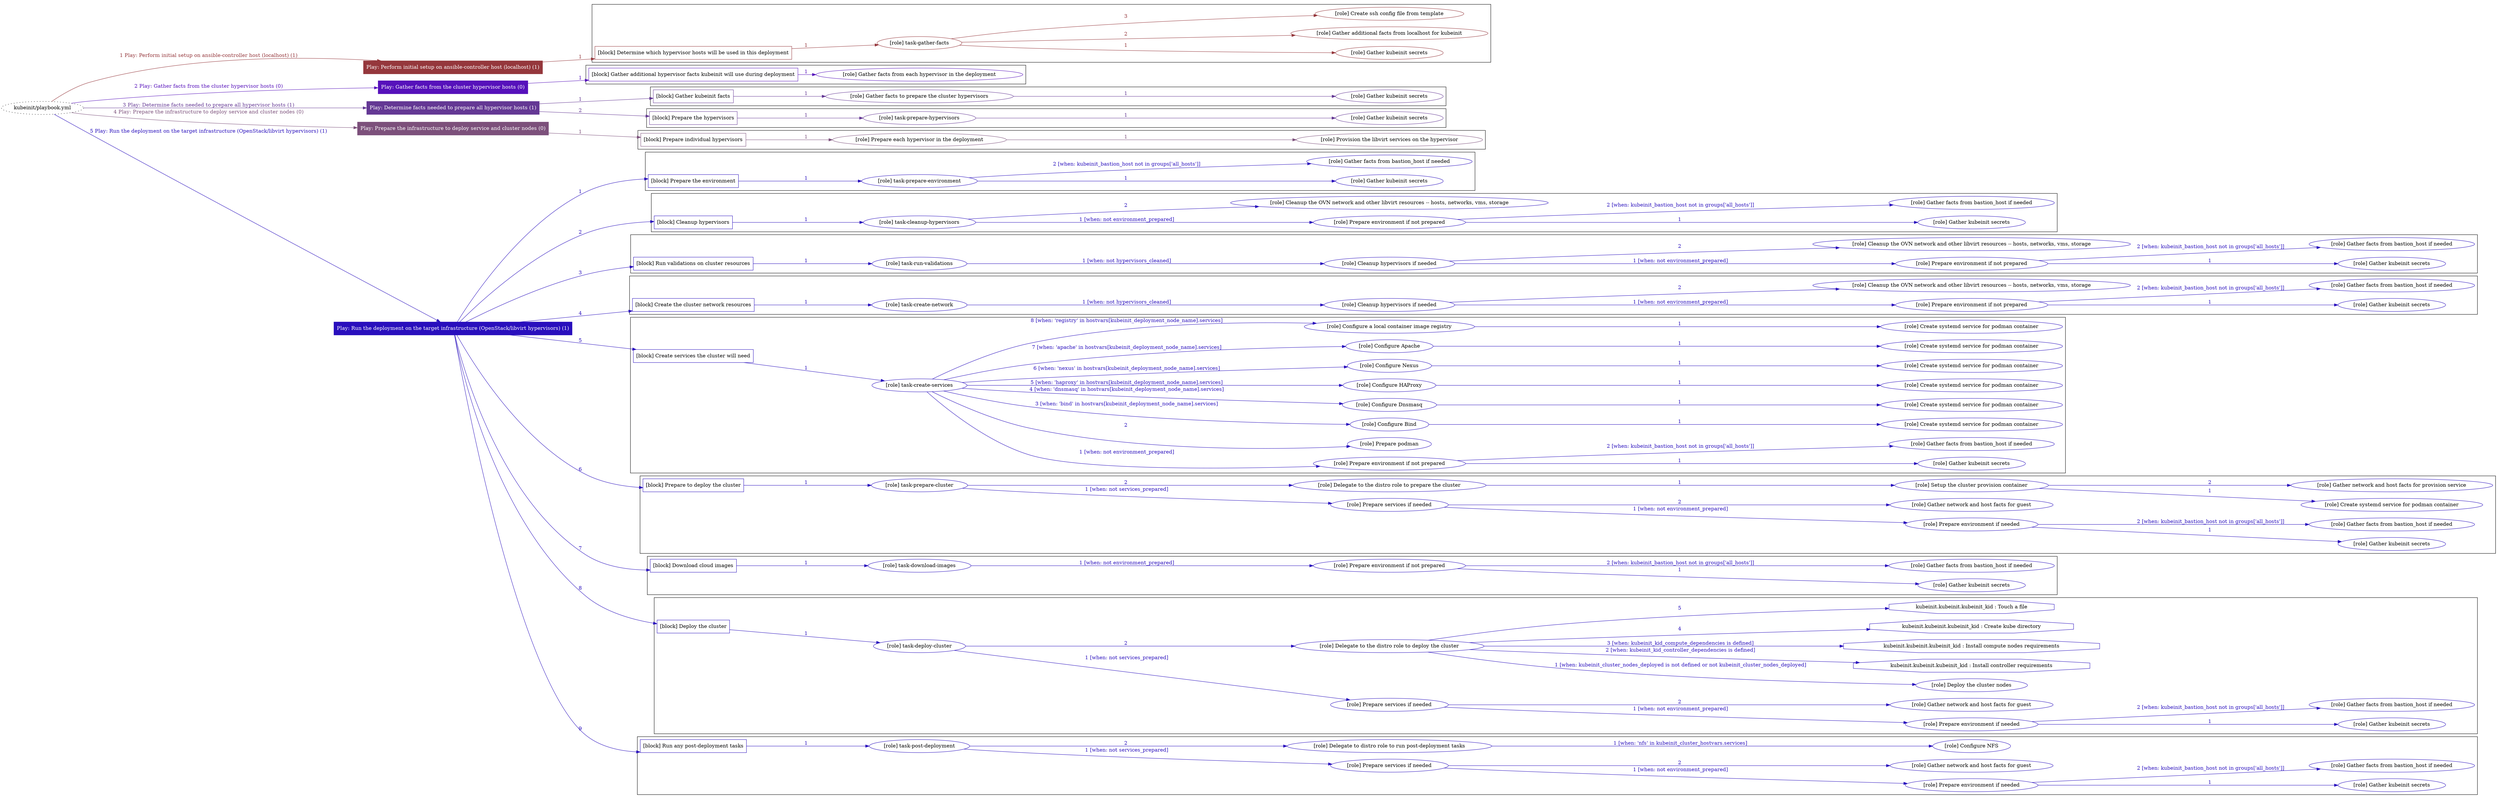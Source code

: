 digraph {
	graph [concentrate=true ordering=in rankdir=LR ratio=fill]
	edge [esep=5 sep=10]
	"kubeinit/playbook.yml" [URL="/home/runner/work/kubeinit/kubeinit/kubeinit/playbook.yml" id=playbook_0e7fdd89 style=dotted]
	"kubeinit/playbook.yml" -> play_ce9840db [label="1 Play: Perform initial setup on ansible-controller host (localhost) (1)" color="#95373c" fontcolor="#95373c" id=edge_play_ce9840db labeltooltip="1 Play: Perform initial setup on ansible-controller host (localhost) (1)" tooltip="1 Play: Perform initial setup on ansible-controller host (localhost) (1)"]
	subgraph "Play: Perform initial setup on ansible-controller host (localhost) (1)" {
		play_ce9840db [label="Play: Perform initial setup on ansible-controller host (localhost) (1)" URL="/home/runner/work/kubeinit/kubeinit/kubeinit/playbook.yml" color="#95373c" fontcolor="#ffffff" id=play_ce9840db shape=box style=filled tooltip=localhost]
		play_ce9840db -> block_038bc884 [label=1 color="#95373c" fontcolor="#95373c" id=edge_block_038bc884 labeltooltip=1 tooltip=1]
		subgraph cluster_block_038bc884 {
			block_038bc884 [label="[block] Determine which hypervisor hosts will be used in this deployment" URL="/home/runner/work/kubeinit/kubeinit/kubeinit/playbook.yml" color="#95373c" id=block_038bc884 labeltooltip="Determine which hypervisor hosts will be used in this deployment" shape=box tooltip="Determine which hypervisor hosts will be used in this deployment"]
			block_038bc884 -> role_2e3ab63a [label="1 " color="#95373c" fontcolor="#95373c" id=edge_role_2e3ab63a labeltooltip="1 " tooltip="1 "]
			subgraph "task-gather-facts" {
				role_2e3ab63a [label="[role] task-gather-facts" URL="/home/runner/work/kubeinit/kubeinit/kubeinit/playbook.yml" color="#95373c" id=role_2e3ab63a tooltip="task-gather-facts"]
				role_2e3ab63a -> role_9e5c3fc8 [label="1 " color="#95373c" fontcolor="#95373c" id=edge_role_9e5c3fc8 labeltooltip="1 " tooltip="1 "]
				subgraph "Gather kubeinit secrets" {
					role_9e5c3fc8 [label="[role] Gather kubeinit secrets" URL="/home/runner/.ansible/collections/ansible_collections/kubeinit/kubeinit/roles/kubeinit_prepare/tasks/build_hypervisors_group.yml" color="#95373c" id=role_9e5c3fc8 tooltip="Gather kubeinit secrets"]
				}
				role_2e3ab63a -> role_692aa4da [label="2 " color="#95373c" fontcolor="#95373c" id=edge_role_692aa4da labeltooltip="2 " tooltip="2 "]
				subgraph "Gather additional facts from localhost for kubeinit" {
					role_692aa4da [label="[role] Gather additional facts from localhost for kubeinit" URL="/home/runner/.ansible/collections/ansible_collections/kubeinit/kubeinit/roles/kubeinit_prepare/tasks/build_hypervisors_group.yml" color="#95373c" id=role_692aa4da tooltip="Gather additional facts from localhost for kubeinit"]
				}
				role_2e3ab63a -> role_f3de8fe1 [label="3 " color="#95373c" fontcolor="#95373c" id=edge_role_f3de8fe1 labeltooltip="3 " tooltip="3 "]
				subgraph "Create ssh config file from template" {
					role_f3de8fe1 [label="[role] Create ssh config file from template" URL="/home/runner/.ansible/collections/ansible_collections/kubeinit/kubeinit/roles/kubeinit_prepare/tasks/build_hypervisors_group.yml" color="#95373c" id=role_f3de8fe1 tooltip="Create ssh config file from template"]
				}
			}
		}
	}
	"kubeinit/playbook.yml" -> play_dde4ee4a [label="2 Play: Gather facts from the cluster hypervisor hosts (0)" color="#5611bb" fontcolor="#5611bb" id=edge_play_dde4ee4a labeltooltip="2 Play: Gather facts from the cluster hypervisor hosts (0)" tooltip="2 Play: Gather facts from the cluster hypervisor hosts (0)"]
	subgraph "Play: Gather facts from the cluster hypervisor hosts (0)" {
		play_dde4ee4a [label="Play: Gather facts from the cluster hypervisor hosts (0)" URL="/home/runner/work/kubeinit/kubeinit/kubeinit/playbook.yml" color="#5611bb" fontcolor="#ffffff" id=play_dde4ee4a shape=box style=filled tooltip="Play: Gather facts from the cluster hypervisor hosts (0)"]
		play_dde4ee4a -> block_18891cdc [label=1 color="#5611bb" fontcolor="#5611bb" id=edge_block_18891cdc labeltooltip=1 tooltip=1]
		subgraph cluster_block_18891cdc {
			block_18891cdc [label="[block] Gather additional hypervisor facts kubeinit will use during deployment" URL="/home/runner/work/kubeinit/kubeinit/kubeinit/playbook.yml" color="#5611bb" id=block_18891cdc labeltooltip="Gather additional hypervisor facts kubeinit will use during deployment" shape=box tooltip="Gather additional hypervisor facts kubeinit will use during deployment"]
			block_18891cdc -> role_dfb3ec17 [label="1 " color="#5611bb" fontcolor="#5611bb" id=edge_role_dfb3ec17 labeltooltip="1 " tooltip="1 "]
			subgraph "Gather facts from each hypervisor in the deployment" {
				role_dfb3ec17 [label="[role] Gather facts from each hypervisor in the deployment" URL="/home/runner/work/kubeinit/kubeinit/kubeinit/playbook.yml" color="#5611bb" id=role_dfb3ec17 tooltip="Gather facts from each hypervisor in the deployment"]
			}
		}
	}
	"kubeinit/playbook.yml" -> play_49fb9414 [label="3 Play: Determine facts needed to prepare all hypervisor hosts (1)" color="#643894" fontcolor="#643894" id=edge_play_49fb9414 labeltooltip="3 Play: Determine facts needed to prepare all hypervisor hosts (1)" tooltip="3 Play: Determine facts needed to prepare all hypervisor hosts (1)"]
	subgraph "Play: Determine facts needed to prepare all hypervisor hosts (1)" {
		play_49fb9414 [label="Play: Determine facts needed to prepare all hypervisor hosts (1)" URL="/home/runner/work/kubeinit/kubeinit/kubeinit/playbook.yml" color="#643894" fontcolor="#ffffff" id=play_49fb9414 shape=box style=filled tooltip=localhost]
		play_49fb9414 -> block_ccb55546 [label=1 color="#643894" fontcolor="#643894" id=edge_block_ccb55546 labeltooltip=1 tooltip=1]
		subgraph cluster_block_ccb55546 {
			block_ccb55546 [label="[block] Gather kubeinit facts" URL="/home/runner/work/kubeinit/kubeinit/kubeinit/playbook.yml" color="#643894" id=block_ccb55546 labeltooltip="Gather kubeinit facts" shape=box tooltip="Gather kubeinit facts"]
			block_ccb55546 -> role_16a7cd25 [label="1 " color="#643894" fontcolor="#643894" id=edge_role_16a7cd25 labeltooltip="1 " tooltip="1 "]
			subgraph "Gather facts to prepare the cluster hypervisors" {
				role_16a7cd25 [label="[role] Gather facts to prepare the cluster hypervisors" URL="/home/runner/work/kubeinit/kubeinit/kubeinit/playbook.yml" color="#643894" id=role_16a7cd25 tooltip="Gather facts to prepare the cluster hypervisors"]
				role_16a7cd25 -> role_ead79a5d [label="1 " color="#643894" fontcolor="#643894" id=edge_role_ead79a5d labeltooltip="1 " tooltip="1 "]
				subgraph "Gather kubeinit secrets" {
					role_ead79a5d [label="[role] Gather kubeinit secrets" URL="/home/runner/.ansible/collections/ansible_collections/kubeinit/kubeinit/roles/kubeinit_prepare/tasks/gather_kubeinit_facts.yml" color="#643894" id=role_ead79a5d tooltip="Gather kubeinit secrets"]
				}
			}
		}
		play_49fb9414 -> block_41b312c7 [label=2 color="#643894" fontcolor="#643894" id=edge_block_41b312c7 labeltooltip=2 tooltip=2]
		subgraph cluster_block_41b312c7 {
			block_41b312c7 [label="[block] Prepare the hypervisors" URL="/home/runner/work/kubeinit/kubeinit/kubeinit/playbook.yml" color="#643894" id=block_41b312c7 labeltooltip="Prepare the hypervisors" shape=box tooltip="Prepare the hypervisors"]
			block_41b312c7 -> role_a947ef65 [label="1 " color="#643894" fontcolor="#643894" id=edge_role_a947ef65 labeltooltip="1 " tooltip="1 "]
			subgraph "task-prepare-hypervisors" {
				role_a947ef65 [label="[role] task-prepare-hypervisors" URL="/home/runner/work/kubeinit/kubeinit/kubeinit/playbook.yml" color="#643894" id=role_a947ef65 tooltip="task-prepare-hypervisors"]
				role_a947ef65 -> role_cea3ef09 [label="1 " color="#643894" fontcolor="#643894" id=edge_role_cea3ef09 labeltooltip="1 " tooltip="1 "]
				subgraph "Gather kubeinit secrets" {
					role_cea3ef09 [label="[role] Gather kubeinit secrets" URL="/home/runner/.ansible/collections/ansible_collections/kubeinit/kubeinit/roles/kubeinit_prepare/tasks/gather_kubeinit_facts.yml" color="#643894" id=role_cea3ef09 tooltip="Gather kubeinit secrets"]
				}
			}
		}
	}
	"kubeinit/playbook.yml" -> play_df5c308a [label="4 Play: Prepare the infrastructure to deploy service and cluster nodes (0)" color="#7c507b" fontcolor="#7c507b" id=edge_play_df5c308a labeltooltip="4 Play: Prepare the infrastructure to deploy service and cluster nodes (0)" tooltip="4 Play: Prepare the infrastructure to deploy service and cluster nodes (0)"]
	subgraph "Play: Prepare the infrastructure to deploy service and cluster nodes (0)" {
		play_df5c308a [label="Play: Prepare the infrastructure to deploy service and cluster nodes (0)" URL="/home/runner/work/kubeinit/kubeinit/kubeinit/playbook.yml" color="#7c507b" fontcolor="#ffffff" id=play_df5c308a shape=box style=filled tooltip="Play: Prepare the infrastructure to deploy service and cluster nodes (0)"]
		play_df5c308a -> block_8eba6cd9 [label=1 color="#7c507b" fontcolor="#7c507b" id=edge_block_8eba6cd9 labeltooltip=1 tooltip=1]
		subgraph cluster_block_8eba6cd9 {
			block_8eba6cd9 [label="[block] Prepare individual hypervisors" URL="/home/runner/work/kubeinit/kubeinit/kubeinit/playbook.yml" color="#7c507b" id=block_8eba6cd9 labeltooltip="Prepare individual hypervisors" shape=box tooltip="Prepare individual hypervisors"]
			block_8eba6cd9 -> role_f0aabf99 [label="1 " color="#7c507b" fontcolor="#7c507b" id=edge_role_f0aabf99 labeltooltip="1 " tooltip="1 "]
			subgraph "Prepare each hypervisor in the deployment" {
				role_f0aabf99 [label="[role] Prepare each hypervisor in the deployment" URL="/home/runner/work/kubeinit/kubeinit/kubeinit/playbook.yml" color="#7c507b" id=role_f0aabf99 tooltip="Prepare each hypervisor in the deployment"]
				role_f0aabf99 -> role_755e9230 [label="1 " color="#7c507b" fontcolor="#7c507b" id=edge_role_755e9230 labeltooltip="1 " tooltip="1 "]
				subgraph "Provision the libvirt services on the hypervisor" {
					role_755e9230 [label="[role] Provision the libvirt services on the hypervisor" URL="/home/runner/.ansible/collections/ansible_collections/kubeinit/kubeinit/roles/kubeinit_prepare/tasks/prepare_hypervisor.yml" color="#7c507b" id=role_755e9230 tooltip="Provision the libvirt services on the hypervisor"]
				}
			}
		}
	}
	"kubeinit/playbook.yml" -> play_789fc04e [label="5 Play: Run the deployment on the target infrastructure (OpenStack/libvirt hypervisors) (1)" color="#290fbd" fontcolor="#290fbd" id=edge_play_789fc04e labeltooltip="5 Play: Run the deployment on the target infrastructure (OpenStack/libvirt hypervisors) (1)" tooltip="5 Play: Run the deployment on the target infrastructure (OpenStack/libvirt hypervisors) (1)"]
	subgraph "Play: Run the deployment on the target infrastructure (OpenStack/libvirt hypervisors) (1)" {
		play_789fc04e [label="Play: Run the deployment on the target infrastructure (OpenStack/libvirt hypervisors) (1)" URL="/home/runner/work/kubeinit/kubeinit/kubeinit/playbook.yml" color="#290fbd" fontcolor="#ffffff" id=play_789fc04e shape=box style=filled tooltip=localhost]
		play_789fc04e -> block_f512a07a [label=1 color="#290fbd" fontcolor="#290fbd" id=edge_block_f512a07a labeltooltip=1 tooltip=1]
		subgraph cluster_block_f512a07a {
			block_f512a07a [label="[block] Prepare the environment" URL="/home/runner/work/kubeinit/kubeinit/kubeinit/playbook.yml" color="#290fbd" id=block_f512a07a labeltooltip="Prepare the environment" shape=box tooltip="Prepare the environment"]
			block_f512a07a -> role_25c2e297 [label="1 " color="#290fbd" fontcolor="#290fbd" id=edge_role_25c2e297 labeltooltip="1 " tooltip="1 "]
			subgraph "task-prepare-environment" {
				role_25c2e297 [label="[role] task-prepare-environment" URL="/home/runner/work/kubeinit/kubeinit/kubeinit/playbook.yml" color="#290fbd" id=role_25c2e297 tooltip="task-prepare-environment"]
				role_25c2e297 -> role_2947b64b [label="1 " color="#290fbd" fontcolor="#290fbd" id=edge_role_2947b64b labeltooltip="1 " tooltip="1 "]
				subgraph "Gather kubeinit secrets" {
					role_2947b64b [label="[role] Gather kubeinit secrets" URL="/home/runner/.ansible/collections/ansible_collections/kubeinit/kubeinit/roles/kubeinit_prepare/tasks/gather_kubeinit_facts.yml" color="#290fbd" id=role_2947b64b tooltip="Gather kubeinit secrets"]
				}
				role_25c2e297 -> role_c6c95b49 [label="2 [when: kubeinit_bastion_host not in groups['all_hosts']]" color="#290fbd" fontcolor="#290fbd" id=edge_role_c6c95b49 labeltooltip="2 [when: kubeinit_bastion_host not in groups['all_hosts']]" tooltip="2 [when: kubeinit_bastion_host not in groups['all_hosts']]"]
				subgraph "Gather facts from bastion_host if needed" {
					role_c6c95b49 [label="[role] Gather facts from bastion_host if needed" URL="/home/runner/.ansible/collections/ansible_collections/kubeinit/kubeinit/roles/kubeinit_prepare/tasks/main.yml" color="#290fbd" id=role_c6c95b49 tooltip="Gather facts from bastion_host if needed"]
				}
			}
		}
		play_789fc04e -> block_6df08762 [label=2 color="#290fbd" fontcolor="#290fbd" id=edge_block_6df08762 labeltooltip=2 tooltip=2]
		subgraph cluster_block_6df08762 {
			block_6df08762 [label="[block] Cleanup hypervisors" URL="/home/runner/work/kubeinit/kubeinit/kubeinit/playbook.yml" color="#290fbd" id=block_6df08762 labeltooltip="Cleanup hypervisors" shape=box tooltip="Cleanup hypervisors"]
			block_6df08762 -> role_46ef256e [label="1 " color="#290fbd" fontcolor="#290fbd" id=edge_role_46ef256e labeltooltip="1 " tooltip="1 "]
			subgraph "task-cleanup-hypervisors" {
				role_46ef256e [label="[role] task-cleanup-hypervisors" URL="/home/runner/work/kubeinit/kubeinit/kubeinit/playbook.yml" color="#290fbd" id=role_46ef256e tooltip="task-cleanup-hypervisors"]
				role_46ef256e -> role_d79c7667 [label="1 [when: not environment_prepared]" color="#290fbd" fontcolor="#290fbd" id=edge_role_d79c7667 labeltooltip="1 [when: not environment_prepared]" tooltip="1 [when: not environment_prepared]"]
				subgraph "Prepare environment if not prepared" {
					role_d79c7667 [label="[role] Prepare environment if not prepared" URL="/home/runner/.ansible/collections/ansible_collections/kubeinit/kubeinit/roles/kubeinit_libvirt/tasks/cleanup_hypervisors.yml" color="#290fbd" id=role_d79c7667 tooltip="Prepare environment if not prepared"]
					role_d79c7667 -> role_ccd38ae7 [label="1 " color="#290fbd" fontcolor="#290fbd" id=edge_role_ccd38ae7 labeltooltip="1 " tooltip="1 "]
					subgraph "Gather kubeinit secrets" {
						role_ccd38ae7 [label="[role] Gather kubeinit secrets" URL="/home/runner/.ansible/collections/ansible_collections/kubeinit/kubeinit/roles/kubeinit_prepare/tasks/gather_kubeinit_facts.yml" color="#290fbd" id=role_ccd38ae7 tooltip="Gather kubeinit secrets"]
					}
					role_d79c7667 -> role_488a7a41 [label="2 [when: kubeinit_bastion_host not in groups['all_hosts']]" color="#290fbd" fontcolor="#290fbd" id=edge_role_488a7a41 labeltooltip="2 [when: kubeinit_bastion_host not in groups['all_hosts']]" tooltip="2 [when: kubeinit_bastion_host not in groups['all_hosts']]"]
					subgraph "Gather facts from bastion_host if needed" {
						role_488a7a41 [label="[role] Gather facts from bastion_host if needed" URL="/home/runner/.ansible/collections/ansible_collections/kubeinit/kubeinit/roles/kubeinit_prepare/tasks/main.yml" color="#290fbd" id=role_488a7a41 tooltip="Gather facts from bastion_host if needed"]
					}
				}
				role_46ef256e -> role_fbf685bd [label="2 " color="#290fbd" fontcolor="#290fbd" id=edge_role_fbf685bd labeltooltip="2 " tooltip="2 "]
				subgraph "Cleanup the OVN network and other libvirt resources -- hosts, networks, vms, storage" {
					role_fbf685bd [label="[role] Cleanup the OVN network and other libvirt resources -- hosts, networks, vms, storage" URL="/home/runner/.ansible/collections/ansible_collections/kubeinit/kubeinit/roles/kubeinit_libvirt/tasks/cleanup_hypervisors.yml" color="#290fbd" id=role_fbf685bd tooltip="Cleanup the OVN network and other libvirt resources -- hosts, networks, vms, storage"]
				}
			}
		}
		play_789fc04e -> block_4bc8ffe0 [label=3 color="#290fbd" fontcolor="#290fbd" id=edge_block_4bc8ffe0 labeltooltip=3 tooltip=3]
		subgraph cluster_block_4bc8ffe0 {
			block_4bc8ffe0 [label="[block] Run validations on cluster resources" URL="/home/runner/work/kubeinit/kubeinit/kubeinit/playbook.yml" color="#290fbd" id=block_4bc8ffe0 labeltooltip="Run validations on cluster resources" shape=box tooltip="Run validations on cluster resources"]
			block_4bc8ffe0 -> role_9d3c2a8e [label="1 " color="#290fbd" fontcolor="#290fbd" id=edge_role_9d3c2a8e labeltooltip="1 " tooltip="1 "]
			subgraph "task-run-validations" {
				role_9d3c2a8e [label="[role] task-run-validations" URL="/home/runner/work/kubeinit/kubeinit/kubeinit/playbook.yml" color="#290fbd" id=role_9d3c2a8e tooltip="task-run-validations"]
				role_9d3c2a8e -> role_76309ece [label="1 [when: not hypervisors_cleaned]" color="#290fbd" fontcolor="#290fbd" id=edge_role_76309ece labeltooltip="1 [when: not hypervisors_cleaned]" tooltip="1 [when: not hypervisors_cleaned]"]
				subgraph "Cleanup hypervisors if needed" {
					role_76309ece [label="[role] Cleanup hypervisors if needed" URL="/home/runner/.ansible/collections/ansible_collections/kubeinit/kubeinit/roles/kubeinit_validations/tasks/main.yml" color="#290fbd" id=role_76309ece tooltip="Cleanup hypervisors if needed"]
					role_76309ece -> role_74e6ea0f [label="1 [when: not environment_prepared]" color="#290fbd" fontcolor="#290fbd" id=edge_role_74e6ea0f labeltooltip="1 [when: not environment_prepared]" tooltip="1 [when: not environment_prepared]"]
					subgraph "Prepare environment if not prepared" {
						role_74e6ea0f [label="[role] Prepare environment if not prepared" URL="/home/runner/.ansible/collections/ansible_collections/kubeinit/kubeinit/roles/kubeinit_libvirt/tasks/cleanup_hypervisors.yml" color="#290fbd" id=role_74e6ea0f tooltip="Prepare environment if not prepared"]
						role_74e6ea0f -> role_68be5835 [label="1 " color="#290fbd" fontcolor="#290fbd" id=edge_role_68be5835 labeltooltip="1 " tooltip="1 "]
						subgraph "Gather kubeinit secrets" {
							role_68be5835 [label="[role] Gather kubeinit secrets" URL="/home/runner/.ansible/collections/ansible_collections/kubeinit/kubeinit/roles/kubeinit_prepare/tasks/gather_kubeinit_facts.yml" color="#290fbd" id=role_68be5835 tooltip="Gather kubeinit secrets"]
						}
						role_74e6ea0f -> role_b9a94018 [label="2 [when: kubeinit_bastion_host not in groups['all_hosts']]" color="#290fbd" fontcolor="#290fbd" id=edge_role_b9a94018 labeltooltip="2 [when: kubeinit_bastion_host not in groups['all_hosts']]" tooltip="2 [when: kubeinit_bastion_host not in groups['all_hosts']]"]
						subgraph "Gather facts from bastion_host if needed" {
							role_b9a94018 [label="[role] Gather facts from bastion_host if needed" URL="/home/runner/.ansible/collections/ansible_collections/kubeinit/kubeinit/roles/kubeinit_prepare/tasks/main.yml" color="#290fbd" id=role_b9a94018 tooltip="Gather facts from bastion_host if needed"]
						}
					}
					role_76309ece -> role_7dcc6cbb [label="2 " color="#290fbd" fontcolor="#290fbd" id=edge_role_7dcc6cbb labeltooltip="2 " tooltip="2 "]
					subgraph "Cleanup the OVN network and other libvirt resources -- hosts, networks, vms, storage" {
						role_7dcc6cbb [label="[role] Cleanup the OVN network and other libvirt resources -- hosts, networks, vms, storage" URL="/home/runner/.ansible/collections/ansible_collections/kubeinit/kubeinit/roles/kubeinit_libvirt/tasks/cleanup_hypervisors.yml" color="#290fbd" id=role_7dcc6cbb tooltip="Cleanup the OVN network and other libvirt resources -- hosts, networks, vms, storage"]
					}
				}
			}
		}
		play_789fc04e -> block_4ce0622e [label=4 color="#290fbd" fontcolor="#290fbd" id=edge_block_4ce0622e labeltooltip=4 tooltip=4]
		subgraph cluster_block_4ce0622e {
			block_4ce0622e [label="[block] Create the cluster network resources" URL="/home/runner/work/kubeinit/kubeinit/kubeinit/playbook.yml" color="#290fbd" id=block_4ce0622e labeltooltip="Create the cluster network resources" shape=box tooltip="Create the cluster network resources"]
			block_4ce0622e -> role_ea15f9d4 [label="1 " color="#290fbd" fontcolor="#290fbd" id=edge_role_ea15f9d4 labeltooltip="1 " tooltip="1 "]
			subgraph "task-create-network" {
				role_ea15f9d4 [label="[role] task-create-network" URL="/home/runner/work/kubeinit/kubeinit/kubeinit/playbook.yml" color="#290fbd" id=role_ea15f9d4 tooltip="task-create-network"]
				role_ea15f9d4 -> role_9e93ee6e [label="1 [when: not hypervisors_cleaned]" color="#290fbd" fontcolor="#290fbd" id=edge_role_9e93ee6e labeltooltip="1 [when: not hypervisors_cleaned]" tooltip="1 [when: not hypervisors_cleaned]"]
				subgraph "Cleanup hypervisors if needed" {
					role_9e93ee6e [label="[role] Cleanup hypervisors if needed" URL="/home/runner/.ansible/collections/ansible_collections/kubeinit/kubeinit/roles/kubeinit_libvirt/tasks/create_network.yml" color="#290fbd" id=role_9e93ee6e tooltip="Cleanup hypervisors if needed"]
					role_9e93ee6e -> role_6754db2e [label="1 [when: not environment_prepared]" color="#290fbd" fontcolor="#290fbd" id=edge_role_6754db2e labeltooltip="1 [when: not environment_prepared]" tooltip="1 [when: not environment_prepared]"]
					subgraph "Prepare environment if not prepared" {
						role_6754db2e [label="[role] Prepare environment if not prepared" URL="/home/runner/.ansible/collections/ansible_collections/kubeinit/kubeinit/roles/kubeinit_libvirt/tasks/cleanup_hypervisors.yml" color="#290fbd" id=role_6754db2e tooltip="Prepare environment if not prepared"]
						role_6754db2e -> role_c2c8178e [label="1 " color="#290fbd" fontcolor="#290fbd" id=edge_role_c2c8178e labeltooltip="1 " tooltip="1 "]
						subgraph "Gather kubeinit secrets" {
							role_c2c8178e [label="[role] Gather kubeinit secrets" URL="/home/runner/.ansible/collections/ansible_collections/kubeinit/kubeinit/roles/kubeinit_prepare/tasks/gather_kubeinit_facts.yml" color="#290fbd" id=role_c2c8178e tooltip="Gather kubeinit secrets"]
						}
						role_6754db2e -> role_bed6adff [label="2 [when: kubeinit_bastion_host not in groups['all_hosts']]" color="#290fbd" fontcolor="#290fbd" id=edge_role_bed6adff labeltooltip="2 [when: kubeinit_bastion_host not in groups['all_hosts']]" tooltip="2 [when: kubeinit_bastion_host not in groups['all_hosts']]"]
						subgraph "Gather facts from bastion_host if needed" {
							role_bed6adff [label="[role] Gather facts from bastion_host if needed" URL="/home/runner/.ansible/collections/ansible_collections/kubeinit/kubeinit/roles/kubeinit_prepare/tasks/main.yml" color="#290fbd" id=role_bed6adff tooltip="Gather facts from bastion_host if needed"]
						}
					}
					role_9e93ee6e -> role_4561728e [label="2 " color="#290fbd" fontcolor="#290fbd" id=edge_role_4561728e labeltooltip="2 " tooltip="2 "]
					subgraph "Cleanup the OVN network and other libvirt resources -- hosts, networks, vms, storage" {
						role_4561728e [label="[role] Cleanup the OVN network and other libvirt resources -- hosts, networks, vms, storage" URL="/home/runner/.ansible/collections/ansible_collections/kubeinit/kubeinit/roles/kubeinit_libvirt/tasks/cleanup_hypervisors.yml" color="#290fbd" id=role_4561728e tooltip="Cleanup the OVN network and other libvirt resources -- hosts, networks, vms, storage"]
					}
				}
			}
		}
		play_789fc04e -> block_3b61be27 [label=5 color="#290fbd" fontcolor="#290fbd" id=edge_block_3b61be27 labeltooltip=5 tooltip=5]
		subgraph cluster_block_3b61be27 {
			block_3b61be27 [label="[block] Create services the cluster will need" URL="/home/runner/work/kubeinit/kubeinit/kubeinit/playbook.yml" color="#290fbd" id=block_3b61be27 labeltooltip="Create services the cluster will need" shape=box tooltip="Create services the cluster will need"]
			block_3b61be27 -> role_59975689 [label="1 " color="#290fbd" fontcolor="#290fbd" id=edge_role_59975689 labeltooltip="1 " tooltip="1 "]
			subgraph "task-create-services" {
				role_59975689 [label="[role] task-create-services" URL="/home/runner/work/kubeinit/kubeinit/kubeinit/playbook.yml" color="#290fbd" id=role_59975689 tooltip="task-create-services"]
				role_59975689 -> role_4c6ecc6a [label="1 [when: not environment_prepared]" color="#290fbd" fontcolor="#290fbd" id=edge_role_4c6ecc6a labeltooltip="1 [when: not environment_prepared]" tooltip="1 [when: not environment_prepared]"]
				subgraph "Prepare environment if not prepared" {
					role_4c6ecc6a [label="[role] Prepare environment if not prepared" URL="/home/runner/.ansible/collections/ansible_collections/kubeinit/kubeinit/roles/kubeinit_services/tasks/main.yml" color="#290fbd" id=role_4c6ecc6a tooltip="Prepare environment if not prepared"]
					role_4c6ecc6a -> role_9a4f2fe4 [label="1 " color="#290fbd" fontcolor="#290fbd" id=edge_role_9a4f2fe4 labeltooltip="1 " tooltip="1 "]
					subgraph "Gather kubeinit secrets" {
						role_9a4f2fe4 [label="[role] Gather kubeinit secrets" URL="/home/runner/.ansible/collections/ansible_collections/kubeinit/kubeinit/roles/kubeinit_prepare/tasks/gather_kubeinit_facts.yml" color="#290fbd" id=role_9a4f2fe4 tooltip="Gather kubeinit secrets"]
					}
					role_4c6ecc6a -> role_c3e5bbe2 [label="2 [when: kubeinit_bastion_host not in groups['all_hosts']]" color="#290fbd" fontcolor="#290fbd" id=edge_role_c3e5bbe2 labeltooltip="2 [when: kubeinit_bastion_host not in groups['all_hosts']]" tooltip="2 [when: kubeinit_bastion_host not in groups['all_hosts']]"]
					subgraph "Gather facts from bastion_host if needed" {
						role_c3e5bbe2 [label="[role] Gather facts from bastion_host if needed" URL="/home/runner/.ansible/collections/ansible_collections/kubeinit/kubeinit/roles/kubeinit_prepare/tasks/main.yml" color="#290fbd" id=role_c3e5bbe2 tooltip="Gather facts from bastion_host if needed"]
					}
				}
				role_59975689 -> role_8fdb5624 [label="2 " color="#290fbd" fontcolor="#290fbd" id=edge_role_8fdb5624 labeltooltip="2 " tooltip="2 "]
				subgraph "Prepare podman" {
					role_8fdb5624 [label="[role] Prepare podman" URL="/home/runner/.ansible/collections/ansible_collections/kubeinit/kubeinit/roles/kubeinit_services/tasks/00_create_service_pod.yml" color="#290fbd" id=role_8fdb5624 tooltip="Prepare podman"]
				}
				role_59975689 -> role_35c25daa [label="3 [when: 'bind' in hostvars[kubeinit_deployment_node_name].services]" color="#290fbd" fontcolor="#290fbd" id=edge_role_35c25daa labeltooltip="3 [when: 'bind' in hostvars[kubeinit_deployment_node_name].services]" tooltip="3 [when: 'bind' in hostvars[kubeinit_deployment_node_name].services]"]
				subgraph "Configure Bind" {
					role_35c25daa [label="[role] Configure Bind" URL="/home/runner/.ansible/collections/ansible_collections/kubeinit/kubeinit/roles/kubeinit_services/tasks/start_services_containers.yml" color="#290fbd" id=role_35c25daa tooltip="Configure Bind"]
					role_35c25daa -> role_7f643dd6 [label="1 " color="#290fbd" fontcolor="#290fbd" id=edge_role_7f643dd6 labeltooltip="1 " tooltip="1 "]
					subgraph "Create systemd service for podman container" {
						role_7f643dd6 [label="[role] Create systemd service for podman container" URL="/home/runner/.ansible/collections/ansible_collections/kubeinit/kubeinit/roles/kubeinit_bind/tasks/main.yml" color="#290fbd" id=role_7f643dd6 tooltip="Create systemd service for podman container"]
					}
				}
				role_59975689 -> role_dba3a9d2 [label="4 [when: 'dnsmasq' in hostvars[kubeinit_deployment_node_name].services]" color="#290fbd" fontcolor="#290fbd" id=edge_role_dba3a9d2 labeltooltip="4 [when: 'dnsmasq' in hostvars[kubeinit_deployment_node_name].services]" tooltip="4 [when: 'dnsmasq' in hostvars[kubeinit_deployment_node_name].services]"]
				subgraph "Configure Dnsmasq" {
					role_dba3a9d2 [label="[role] Configure Dnsmasq" URL="/home/runner/.ansible/collections/ansible_collections/kubeinit/kubeinit/roles/kubeinit_services/tasks/start_services_containers.yml" color="#290fbd" id=role_dba3a9d2 tooltip="Configure Dnsmasq"]
					role_dba3a9d2 -> role_e23c28a6 [label="1 " color="#290fbd" fontcolor="#290fbd" id=edge_role_e23c28a6 labeltooltip="1 " tooltip="1 "]
					subgraph "Create systemd service for podman container" {
						role_e23c28a6 [label="[role] Create systemd service for podman container" URL="/home/runner/.ansible/collections/ansible_collections/kubeinit/kubeinit/roles/kubeinit_dnsmasq/tasks/main.yml" color="#290fbd" id=role_e23c28a6 tooltip="Create systemd service for podman container"]
					}
				}
				role_59975689 -> role_852ade78 [label="5 [when: 'haproxy' in hostvars[kubeinit_deployment_node_name].services]" color="#290fbd" fontcolor="#290fbd" id=edge_role_852ade78 labeltooltip="5 [when: 'haproxy' in hostvars[kubeinit_deployment_node_name].services]" tooltip="5 [when: 'haproxy' in hostvars[kubeinit_deployment_node_name].services]"]
				subgraph "Configure HAProxy" {
					role_852ade78 [label="[role] Configure HAProxy" URL="/home/runner/.ansible/collections/ansible_collections/kubeinit/kubeinit/roles/kubeinit_services/tasks/start_services_containers.yml" color="#290fbd" id=role_852ade78 tooltip="Configure HAProxy"]
					role_852ade78 -> role_4b323677 [label="1 " color="#290fbd" fontcolor="#290fbd" id=edge_role_4b323677 labeltooltip="1 " tooltip="1 "]
					subgraph "Create systemd service for podman container" {
						role_4b323677 [label="[role] Create systemd service for podman container" URL="/home/runner/.ansible/collections/ansible_collections/kubeinit/kubeinit/roles/kubeinit_haproxy/tasks/main.yml" color="#290fbd" id=role_4b323677 tooltip="Create systemd service for podman container"]
					}
				}
				role_59975689 -> role_6c1fb300 [label="6 [when: 'nexus' in hostvars[kubeinit_deployment_node_name].services]" color="#290fbd" fontcolor="#290fbd" id=edge_role_6c1fb300 labeltooltip="6 [when: 'nexus' in hostvars[kubeinit_deployment_node_name].services]" tooltip="6 [when: 'nexus' in hostvars[kubeinit_deployment_node_name].services]"]
				subgraph "Configure Nexus" {
					role_6c1fb300 [label="[role] Configure Nexus" URL="/home/runner/.ansible/collections/ansible_collections/kubeinit/kubeinit/roles/kubeinit_services/tasks/start_services_containers.yml" color="#290fbd" id=role_6c1fb300 tooltip="Configure Nexus"]
					role_6c1fb300 -> role_5f53c076 [label="1 " color="#290fbd" fontcolor="#290fbd" id=edge_role_5f53c076 labeltooltip="1 " tooltip="1 "]
					subgraph "Create systemd service for podman container" {
						role_5f53c076 [label="[role] Create systemd service for podman container" URL="/home/runner/.ansible/collections/ansible_collections/kubeinit/kubeinit/roles/kubeinit_nexus/tasks/main.yml" color="#290fbd" id=role_5f53c076 tooltip="Create systemd service for podman container"]
					}
				}
				role_59975689 -> role_9606a1de [label="7 [when: 'apache' in hostvars[kubeinit_deployment_node_name].services]" color="#290fbd" fontcolor="#290fbd" id=edge_role_9606a1de labeltooltip="7 [when: 'apache' in hostvars[kubeinit_deployment_node_name].services]" tooltip="7 [when: 'apache' in hostvars[kubeinit_deployment_node_name].services]"]
				subgraph "Configure Apache" {
					role_9606a1de [label="[role] Configure Apache" URL="/home/runner/.ansible/collections/ansible_collections/kubeinit/kubeinit/roles/kubeinit_services/tasks/start_services_containers.yml" color="#290fbd" id=role_9606a1de tooltip="Configure Apache"]
					role_9606a1de -> role_e2c1468d [label="1 " color="#290fbd" fontcolor="#290fbd" id=edge_role_e2c1468d labeltooltip="1 " tooltip="1 "]
					subgraph "Create systemd service for podman container" {
						role_e2c1468d [label="[role] Create systemd service for podman container" URL="/home/runner/.ansible/collections/ansible_collections/kubeinit/kubeinit/roles/kubeinit_apache/tasks/main.yml" color="#290fbd" id=role_e2c1468d tooltip="Create systemd service for podman container"]
					}
				}
				role_59975689 -> role_2edc3818 [label="8 [when: 'registry' in hostvars[kubeinit_deployment_node_name].services]" color="#290fbd" fontcolor="#290fbd" id=edge_role_2edc3818 labeltooltip="8 [when: 'registry' in hostvars[kubeinit_deployment_node_name].services]" tooltip="8 [when: 'registry' in hostvars[kubeinit_deployment_node_name].services]"]
				subgraph "Configure a local container image registry" {
					role_2edc3818 [label="[role] Configure a local container image registry" URL="/home/runner/.ansible/collections/ansible_collections/kubeinit/kubeinit/roles/kubeinit_services/tasks/start_services_containers.yml" color="#290fbd" id=role_2edc3818 tooltip="Configure a local container image registry"]
					role_2edc3818 -> role_9080e3df [label="1 " color="#290fbd" fontcolor="#290fbd" id=edge_role_9080e3df labeltooltip="1 " tooltip="1 "]
					subgraph "Create systemd service for podman container" {
						role_9080e3df [label="[role] Create systemd service for podman container" URL="/home/runner/.ansible/collections/ansible_collections/kubeinit/kubeinit/roles/kubeinit_registry/tasks/main.yml" color="#290fbd" id=role_9080e3df tooltip="Create systemd service for podman container"]
					}
				}
			}
		}
		play_789fc04e -> block_eb3d5fa1 [label=6 color="#290fbd" fontcolor="#290fbd" id=edge_block_eb3d5fa1 labeltooltip=6 tooltip=6]
		subgraph cluster_block_eb3d5fa1 {
			block_eb3d5fa1 [label="[block] Prepare to deploy the cluster" URL="/home/runner/work/kubeinit/kubeinit/kubeinit/playbook.yml" color="#290fbd" id=block_eb3d5fa1 labeltooltip="Prepare to deploy the cluster" shape=box tooltip="Prepare to deploy the cluster"]
			block_eb3d5fa1 -> role_8817d9cf [label="1 " color="#290fbd" fontcolor="#290fbd" id=edge_role_8817d9cf labeltooltip="1 " tooltip="1 "]
			subgraph "task-prepare-cluster" {
				role_8817d9cf [label="[role] task-prepare-cluster" URL="/home/runner/work/kubeinit/kubeinit/kubeinit/playbook.yml" color="#290fbd" id=role_8817d9cf tooltip="task-prepare-cluster"]
				role_8817d9cf -> role_62e884cd [label="1 [when: not services_prepared]" color="#290fbd" fontcolor="#290fbd" id=edge_role_62e884cd labeltooltip="1 [when: not services_prepared]" tooltip="1 [when: not services_prepared]"]
				subgraph "Prepare services if needed" {
					role_62e884cd [label="[role] Prepare services if needed" URL="/home/runner/.ansible/collections/ansible_collections/kubeinit/kubeinit/roles/kubeinit_prepare/tasks/prepare_cluster.yml" color="#290fbd" id=role_62e884cd tooltip="Prepare services if needed"]
					role_62e884cd -> role_0fcb26a3 [label="1 [when: not environment_prepared]" color="#290fbd" fontcolor="#290fbd" id=edge_role_0fcb26a3 labeltooltip="1 [when: not environment_prepared]" tooltip="1 [when: not environment_prepared]"]
					subgraph "Prepare environment if needed" {
						role_0fcb26a3 [label="[role] Prepare environment if needed" URL="/home/runner/.ansible/collections/ansible_collections/kubeinit/kubeinit/roles/kubeinit_services/tasks/prepare_services.yml" color="#290fbd" id=role_0fcb26a3 tooltip="Prepare environment if needed"]
						role_0fcb26a3 -> role_8fc92de9 [label="1 " color="#290fbd" fontcolor="#290fbd" id=edge_role_8fc92de9 labeltooltip="1 " tooltip="1 "]
						subgraph "Gather kubeinit secrets" {
							role_8fc92de9 [label="[role] Gather kubeinit secrets" URL="/home/runner/.ansible/collections/ansible_collections/kubeinit/kubeinit/roles/kubeinit_prepare/tasks/gather_kubeinit_facts.yml" color="#290fbd" id=role_8fc92de9 tooltip="Gather kubeinit secrets"]
						}
						role_0fcb26a3 -> role_2c1e084f [label="2 [when: kubeinit_bastion_host not in groups['all_hosts']]" color="#290fbd" fontcolor="#290fbd" id=edge_role_2c1e084f labeltooltip="2 [when: kubeinit_bastion_host not in groups['all_hosts']]" tooltip="2 [when: kubeinit_bastion_host not in groups['all_hosts']]"]
						subgraph "Gather facts from bastion_host if needed" {
							role_2c1e084f [label="[role] Gather facts from bastion_host if needed" URL="/home/runner/.ansible/collections/ansible_collections/kubeinit/kubeinit/roles/kubeinit_prepare/tasks/main.yml" color="#290fbd" id=role_2c1e084f tooltip="Gather facts from bastion_host if needed"]
						}
					}
					role_62e884cd -> role_4737491d [label="2 " color="#290fbd" fontcolor="#290fbd" id=edge_role_4737491d labeltooltip="2 " tooltip="2 "]
					subgraph "Gather network and host facts for guest" {
						role_4737491d [label="[role] Gather network and host facts for guest" URL="/home/runner/.ansible/collections/ansible_collections/kubeinit/kubeinit/roles/kubeinit_services/tasks/prepare_services.yml" color="#290fbd" id=role_4737491d tooltip="Gather network and host facts for guest"]
					}
				}
				role_8817d9cf -> role_1072425a [label="2 " color="#290fbd" fontcolor="#290fbd" id=edge_role_1072425a labeltooltip="2 " tooltip="2 "]
				subgraph "Delegate to the distro role to prepare the cluster" {
					role_1072425a [label="[role] Delegate to the distro role to prepare the cluster" URL="/home/runner/.ansible/collections/ansible_collections/kubeinit/kubeinit/roles/kubeinit_prepare/tasks/prepare_cluster.yml" color="#290fbd" id=role_1072425a tooltip="Delegate to the distro role to prepare the cluster"]
					role_1072425a -> role_dc985b72 [label="1 " color="#290fbd" fontcolor="#290fbd" id=edge_role_dc985b72 labeltooltip="1 " tooltip="1 "]
					subgraph "Setup the cluster provision container" {
						role_dc985b72 [label="[role] Setup the cluster provision container" URL="/home/runner/.ansible/collections/ansible_collections/kubeinit/kubeinit/roles/kubeinit_kid/tasks/prepare_cluster.yml" color="#290fbd" id=role_dc985b72 tooltip="Setup the cluster provision container"]
						role_dc985b72 -> role_037f22f7 [label="1 " color="#290fbd" fontcolor="#290fbd" id=edge_role_037f22f7 labeltooltip="1 " tooltip="1 "]
						subgraph "Create systemd service for podman container" {
							role_037f22f7 [label="[role] Create systemd service for podman container" URL="/home/runner/.ansible/collections/ansible_collections/kubeinit/kubeinit/roles/kubeinit_services/tasks/create_provision_container.yml" color="#290fbd" id=role_037f22f7 tooltip="Create systemd service for podman container"]
						}
						role_dc985b72 -> role_20e9fa08 [label="2 " color="#290fbd" fontcolor="#290fbd" id=edge_role_20e9fa08 labeltooltip="2 " tooltip="2 "]
						subgraph "Gather network and host facts for provision service" {
							role_20e9fa08 [label="[role] Gather network and host facts for provision service" URL="/home/runner/.ansible/collections/ansible_collections/kubeinit/kubeinit/roles/kubeinit_services/tasks/create_provision_container.yml" color="#290fbd" id=role_20e9fa08 tooltip="Gather network and host facts for provision service"]
						}
					}
				}
			}
		}
		play_789fc04e -> block_2cab5eb2 [label=7 color="#290fbd" fontcolor="#290fbd" id=edge_block_2cab5eb2 labeltooltip=7 tooltip=7]
		subgraph cluster_block_2cab5eb2 {
			block_2cab5eb2 [label="[block] Download cloud images" URL="/home/runner/work/kubeinit/kubeinit/kubeinit/playbook.yml" color="#290fbd" id=block_2cab5eb2 labeltooltip="Download cloud images" shape=box tooltip="Download cloud images"]
			block_2cab5eb2 -> role_c672189f [label="1 " color="#290fbd" fontcolor="#290fbd" id=edge_role_c672189f labeltooltip="1 " tooltip="1 "]
			subgraph "task-download-images" {
				role_c672189f [label="[role] task-download-images" URL="/home/runner/work/kubeinit/kubeinit/kubeinit/playbook.yml" color="#290fbd" id=role_c672189f tooltip="task-download-images"]
				role_c672189f -> role_6e3b8d9c [label="1 [when: not environment_prepared]" color="#290fbd" fontcolor="#290fbd" id=edge_role_6e3b8d9c labeltooltip="1 [when: not environment_prepared]" tooltip="1 [when: not environment_prepared]"]
				subgraph "Prepare environment if not prepared" {
					role_6e3b8d9c [label="[role] Prepare environment if not prepared" URL="/home/runner/.ansible/collections/ansible_collections/kubeinit/kubeinit/roles/kubeinit_libvirt/tasks/download_cloud_images.yml" color="#290fbd" id=role_6e3b8d9c tooltip="Prepare environment if not prepared"]
					role_6e3b8d9c -> role_130f6fba [label="1 " color="#290fbd" fontcolor="#290fbd" id=edge_role_130f6fba labeltooltip="1 " tooltip="1 "]
					subgraph "Gather kubeinit secrets" {
						role_130f6fba [label="[role] Gather kubeinit secrets" URL="/home/runner/.ansible/collections/ansible_collections/kubeinit/kubeinit/roles/kubeinit_prepare/tasks/gather_kubeinit_facts.yml" color="#290fbd" id=role_130f6fba tooltip="Gather kubeinit secrets"]
					}
					role_6e3b8d9c -> role_d9c1be8e [label="2 [when: kubeinit_bastion_host not in groups['all_hosts']]" color="#290fbd" fontcolor="#290fbd" id=edge_role_d9c1be8e labeltooltip="2 [when: kubeinit_bastion_host not in groups['all_hosts']]" tooltip="2 [when: kubeinit_bastion_host not in groups['all_hosts']]"]
					subgraph "Gather facts from bastion_host if needed" {
						role_d9c1be8e [label="[role] Gather facts from bastion_host if needed" URL="/home/runner/.ansible/collections/ansible_collections/kubeinit/kubeinit/roles/kubeinit_prepare/tasks/main.yml" color="#290fbd" id=role_d9c1be8e tooltip="Gather facts from bastion_host if needed"]
					}
				}
			}
		}
		play_789fc04e -> block_53e2b9ac [label=8 color="#290fbd" fontcolor="#290fbd" id=edge_block_53e2b9ac labeltooltip=8 tooltip=8]
		subgraph cluster_block_53e2b9ac {
			block_53e2b9ac [label="[block] Deploy the cluster" URL="/home/runner/work/kubeinit/kubeinit/kubeinit/playbook.yml" color="#290fbd" id=block_53e2b9ac labeltooltip="Deploy the cluster" shape=box tooltip="Deploy the cluster"]
			block_53e2b9ac -> role_91586f56 [label="1 " color="#290fbd" fontcolor="#290fbd" id=edge_role_91586f56 labeltooltip="1 " tooltip="1 "]
			subgraph "task-deploy-cluster" {
				role_91586f56 [label="[role] task-deploy-cluster" URL="/home/runner/work/kubeinit/kubeinit/kubeinit/playbook.yml" color="#290fbd" id=role_91586f56 tooltip="task-deploy-cluster"]
				role_91586f56 -> role_b7f1e5f0 [label="1 [when: not services_prepared]" color="#290fbd" fontcolor="#290fbd" id=edge_role_b7f1e5f0 labeltooltip="1 [when: not services_prepared]" tooltip="1 [when: not services_prepared]"]
				subgraph "Prepare services if needed" {
					role_b7f1e5f0 [label="[role] Prepare services if needed" URL="/home/runner/.ansible/collections/ansible_collections/kubeinit/kubeinit/roles/kubeinit_prepare/tasks/deploy_cluster.yml" color="#290fbd" id=role_b7f1e5f0 tooltip="Prepare services if needed"]
					role_b7f1e5f0 -> role_d4814ec4 [label="1 [when: not environment_prepared]" color="#290fbd" fontcolor="#290fbd" id=edge_role_d4814ec4 labeltooltip="1 [when: not environment_prepared]" tooltip="1 [when: not environment_prepared]"]
					subgraph "Prepare environment if needed" {
						role_d4814ec4 [label="[role] Prepare environment if needed" URL="/home/runner/.ansible/collections/ansible_collections/kubeinit/kubeinit/roles/kubeinit_services/tasks/prepare_services.yml" color="#290fbd" id=role_d4814ec4 tooltip="Prepare environment if needed"]
						role_d4814ec4 -> role_a9dafcc0 [label="1 " color="#290fbd" fontcolor="#290fbd" id=edge_role_a9dafcc0 labeltooltip="1 " tooltip="1 "]
						subgraph "Gather kubeinit secrets" {
							role_a9dafcc0 [label="[role] Gather kubeinit secrets" URL="/home/runner/.ansible/collections/ansible_collections/kubeinit/kubeinit/roles/kubeinit_prepare/tasks/gather_kubeinit_facts.yml" color="#290fbd" id=role_a9dafcc0 tooltip="Gather kubeinit secrets"]
						}
						role_d4814ec4 -> role_31c87920 [label="2 [when: kubeinit_bastion_host not in groups['all_hosts']]" color="#290fbd" fontcolor="#290fbd" id=edge_role_31c87920 labeltooltip="2 [when: kubeinit_bastion_host not in groups['all_hosts']]" tooltip="2 [when: kubeinit_bastion_host not in groups['all_hosts']]"]
						subgraph "Gather facts from bastion_host if needed" {
							role_31c87920 [label="[role] Gather facts from bastion_host if needed" URL="/home/runner/.ansible/collections/ansible_collections/kubeinit/kubeinit/roles/kubeinit_prepare/tasks/main.yml" color="#290fbd" id=role_31c87920 tooltip="Gather facts from bastion_host if needed"]
						}
					}
					role_b7f1e5f0 -> role_a6fe5080 [label="2 " color="#290fbd" fontcolor="#290fbd" id=edge_role_a6fe5080 labeltooltip="2 " tooltip="2 "]
					subgraph "Gather network and host facts for guest" {
						role_a6fe5080 [label="[role] Gather network and host facts for guest" URL="/home/runner/.ansible/collections/ansible_collections/kubeinit/kubeinit/roles/kubeinit_services/tasks/prepare_services.yml" color="#290fbd" id=role_a6fe5080 tooltip="Gather network and host facts for guest"]
					}
				}
				role_91586f56 -> role_476b1c1d [label="2 " color="#290fbd" fontcolor="#290fbd" id=edge_role_476b1c1d labeltooltip="2 " tooltip="2 "]
				subgraph "Delegate to the distro role to deploy the cluster" {
					role_476b1c1d [label="[role] Delegate to the distro role to deploy the cluster" URL="/home/runner/.ansible/collections/ansible_collections/kubeinit/kubeinit/roles/kubeinit_prepare/tasks/deploy_cluster.yml" color="#290fbd" id=role_476b1c1d tooltip="Delegate to the distro role to deploy the cluster"]
					role_476b1c1d -> role_2b1aded4 [label="1 [when: kubeinit_cluster_nodes_deployed is not defined or not kubeinit_cluster_nodes_deployed]" color="#290fbd" fontcolor="#290fbd" id=edge_role_2b1aded4 labeltooltip="1 [when: kubeinit_cluster_nodes_deployed is not defined or not kubeinit_cluster_nodes_deployed]" tooltip="1 [when: kubeinit_cluster_nodes_deployed is not defined or not kubeinit_cluster_nodes_deployed]"]
					subgraph "Deploy the cluster nodes" {
						role_2b1aded4 [label="[role] Deploy the cluster nodes" URL="/home/runner/.ansible/collections/ansible_collections/kubeinit/kubeinit/roles/kubeinit_kid/tasks/main.yml" color="#290fbd" id=role_2b1aded4 tooltip="Deploy the cluster nodes"]
					}
					task_04d27c59 [label="kubeinit.kubeinit.kubeinit_kid : Install controller requirements" URL="/home/runner/.ansible/collections/ansible_collections/kubeinit/kubeinit/roles/kubeinit_kid/tasks/main.yml" color="#290fbd" id=task_04d27c59 shape=octagon tooltip="kubeinit.kubeinit.kubeinit_kid : Install controller requirements"]
					role_476b1c1d -> task_04d27c59 [label="2 [when: kubeinit_kid_controller_dependencies is defined]" color="#290fbd" fontcolor="#290fbd" id=edge_task_04d27c59 labeltooltip="2 [when: kubeinit_kid_controller_dependencies is defined]" tooltip="2 [when: kubeinit_kid_controller_dependencies is defined]"]
					task_0f791a81 [label="kubeinit.kubeinit.kubeinit_kid : Install compute nodes requirements" URL="/home/runner/.ansible/collections/ansible_collections/kubeinit/kubeinit/roles/kubeinit_kid/tasks/main.yml" color="#290fbd" id=task_0f791a81 shape=octagon tooltip="kubeinit.kubeinit.kubeinit_kid : Install compute nodes requirements"]
					role_476b1c1d -> task_0f791a81 [label="3 [when: kubeinit_kid_compute_dependencies is defined]" color="#290fbd" fontcolor="#290fbd" id=edge_task_0f791a81 labeltooltip="3 [when: kubeinit_kid_compute_dependencies is defined]" tooltip="3 [when: kubeinit_kid_compute_dependencies is defined]"]
					task_04370b28 [label="kubeinit.kubeinit.kubeinit_kid : Create kube directory" URL="/home/runner/.ansible/collections/ansible_collections/kubeinit/kubeinit/roles/kubeinit_kid/tasks/main.yml" color="#290fbd" id=task_04370b28 shape=octagon tooltip="kubeinit.kubeinit.kubeinit_kid : Create kube directory"]
					role_476b1c1d -> task_04370b28 [label="4 " color="#290fbd" fontcolor="#290fbd" id=edge_task_04370b28 labeltooltip="4 " tooltip="4 "]
					task_ead966e2 [label="kubeinit.kubeinit.kubeinit_kid : Touch a file" URL="/home/runner/.ansible/collections/ansible_collections/kubeinit/kubeinit/roles/kubeinit_kid/tasks/main.yml" color="#290fbd" id=task_ead966e2 shape=octagon tooltip="kubeinit.kubeinit.kubeinit_kid : Touch a file"]
					role_476b1c1d -> task_ead966e2 [label="5 " color="#290fbd" fontcolor="#290fbd" id=edge_task_ead966e2 labeltooltip="5 " tooltip="5 "]
				}
			}
		}
		play_789fc04e -> block_9408e5b1 [label=9 color="#290fbd" fontcolor="#290fbd" id=edge_block_9408e5b1 labeltooltip=9 tooltip=9]
		subgraph cluster_block_9408e5b1 {
			block_9408e5b1 [label="[block] Run any post-deployment tasks" URL="/home/runner/work/kubeinit/kubeinit/kubeinit/playbook.yml" color="#290fbd" id=block_9408e5b1 labeltooltip="Run any post-deployment tasks" shape=box tooltip="Run any post-deployment tasks"]
			block_9408e5b1 -> role_57507cc6 [label="1 " color="#290fbd" fontcolor="#290fbd" id=edge_role_57507cc6 labeltooltip="1 " tooltip="1 "]
			subgraph "task-post-deployment" {
				role_57507cc6 [label="[role] task-post-deployment" URL="/home/runner/work/kubeinit/kubeinit/kubeinit/playbook.yml" color="#290fbd" id=role_57507cc6 tooltip="task-post-deployment"]
				role_57507cc6 -> role_38a683af [label="1 [when: not services_prepared]" color="#290fbd" fontcolor="#290fbd" id=edge_role_38a683af labeltooltip="1 [when: not services_prepared]" tooltip="1 [when: not services_prepared]"]
				subgraph "Prepare services if needed" {
					role_38a683af [label="[role] Prepare services if needed" URL="/home/runner/.ansible/collections/ansible_collections/kubeinit/kubeinit/roles/kubeinit_prepare/tasks/post_deployment.yml" color="#290fbd" id=role_38a683af tooltip="Prepare services if needed"]
					role_38a683af -> role_b4dec8ff [label="1 [when: not environment_prepared]" color="#290fbd" fontcolor="#290fbd" id=edge_role_b4dec8ff labeltooltip="1 [when: not environment_prepared]" tooltip="1 [when: not environment_prepared]"]
					subgraph "Prepare environment if needed" {
						role_b4dec8ff [label="[role] Prepare environment if needed" URL="/home/runner/.ansible/collections/ansible_collections/kubeinit/kubeinit/roles/kubeinit_services/tasks/prepare_services.yml" color="#290fbd" id=role_b4dec8ff tooltip="Prepare environment if needed"]
						role_b4dec8ff -> role_384d9794 [label="1 " color="#290fbd" fontcolor="#290fbd" id=edge_role_384d9794 labeltooltip="1 " tooltip="1 "]
						subgraph "Gather kubeinit secrets" {
							role_384d9794 [label="[role] Gather kubeinit secrets" URL="/home/runner/.ansible/collections/ansible_collections/kubeinit/kubeinit/roles/kubeinit_prepare/tasks/gather_kubeinit_facts.yml" color="#290fbd" id=role_384d9794 tooltip="Gather kubeinit secrets"]
						}
						role_b4dec8ff -> role_5853be95 [label="2 [when: kubeinit_bastion_host not in groups['all_hosts']]" color="#290fbd" fontcolor="#290fbd" id=edge_role_5853be95 labeltooltip="2 [when: kubeinit_bastion_host not in groups['all_hosts']]" tooltip="2 [when: kubeinit_bastion_host not in groups['all_hosts']]"]
						subgraph "Gather facts from bastion_host if needed" {
							role_5853be95 [label="[role] Gather facts from bastion_host if needed" URL="/home/runner/.ansible/collections/ansible_collections/kubeinit/kubeinit/roles/kubeinit_prepare/tasks/main.yml" color="#290fbd" id=role_5853be95 tooltip="Gather facts from bastion_host if needed"]
						}
					}
					role_38a683af -> role_c5c4deb6 [label="2 " color="#290fbd" fontcolor="#290fbd" id=edge_role_c5c4deb6 labeltooltip="2 " tooltip="2 "]
					subgraph "Gather network and host facts for guest" {
						role_c5c4deb6 [label="[role] Gather network and host facts for guest" URL="/home/runner/.ansible/collections/ansible_collections/kubeinit/kubeinit/roles/kubeinit_services/tasks/prepare_services.yml" color="#290fbd" id=role_c5c4deb6 tooltip="Gather network and host facts for guest"]
					}
				}
				role_57507cc6 -> role_028b06e7 [label="2 " color="#290fbd" fontcolor="#290fbd" id=edge_role_028b06e7 labeltooltip="2 " tooltip="2 "]
				subgraph "Delegate to distro role to run post-deployment tasks" {
					role_028b06e7 [label="[role] Delegate to distro role to run post-deployment tasks" URL="/home/runner/.ansible/collections/ansible_collections/kubeinit/kubeinit/roles/kubeinit_prepare/tasks/post_deployment.yml" color="#290fbd" id=role_028b06e7 tooltip="Delegate to distro role to run post-deployment tasks"]
					role_028b06e7 -> role_9cfe3d9a [label="1 [when: 'nfs' in kubeinit_cluster_hostvars.services]" color="#290fbd" fontcolor="#290fbd" id=edge_role_9cfe3d9a labeltooltip="1 [when: 'nfs' in kubeinit_cluster_hostvars.services]" tooltip="1 [when: 'nfs' in kubeinit_cluster_hostvars.services]"]
					subgraph "Configure NFS" {
						role_9cfe3d9a [label="[role] Configure NFS" URL="/home/runner/.ansible/collections/ansible_collections/kubeinit/kubeinit/roles/kubeinit_kid/tasks/post_deployment_tasks.yml" color="#290fbd" id=role_9cfe3d9a tooltip="Configure NFS"]
					}
				}
			}
		}
	}
}
